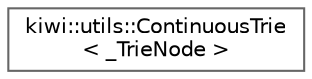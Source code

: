 digraph "Graphical Class Hierarchy"
{
 // LATEX_PDF_SIZE
  bgcolor="transparent";
  edge [fontname=Helvetica,fontsize=10,labelfontname=Helvetica,labelfontsize=10];
  node [fontname=Helvetica,fontsize=10,shape=box,height=0.2,width=0.4];
  rankdir="LR";
  Node0 [id="Node000000",label="kiwi::utils::ContinuousTrie\l\< _TrieNode \>",height=0.2,width=0.4,color="grey40", fillcolor="white", style="filled",URL="$classkiwi_1_1utils_1_1ContinuousTrie.html",tooltip=" "];
}
